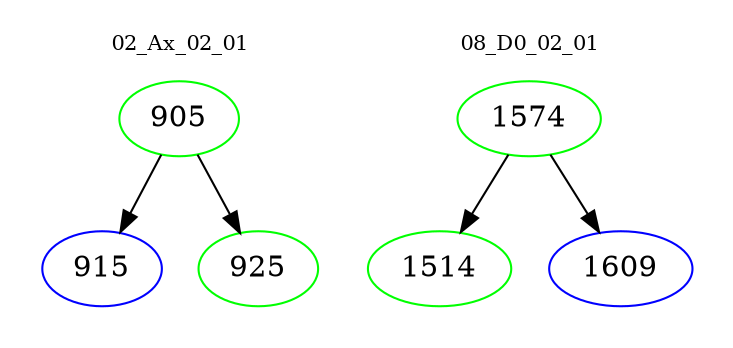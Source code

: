 digraph{
subgraph cluster_0 {
color = white
label = "02_Ax_02_01";
fontsize=10;
T0_905 [label="905", color="green"]
T0_905 -> T0_915 [color="black"]
T0_915 [label="915", color="blue"]
T0_905 -> T0_925 [color="black"]
T0_925 [label="925", color="green"]
}
subgraph cluster_1 {
color = white
label = "08_D0_02_01";
fontsize=10;
T1_1574 [label="1574", color="green"]
T1_1574 -> T1_1514 [color="black"]
T1_1514 [label="1514", color="green"]
T1_1574 -> T1_1609 [color="black"]
T1_1609 [label="1609", color="blue"]
}
}
